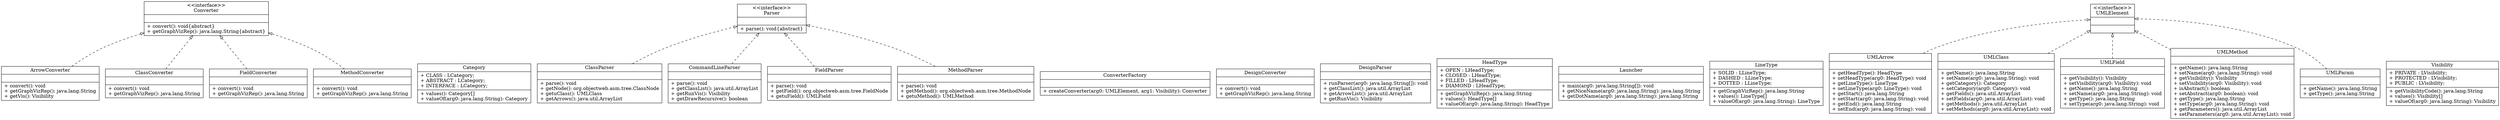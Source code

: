digraph ILoveThisProject{
rankdir=BT;
ArrowConverter [
 shape="record",
 label="{ArrowConverter | |+ convert(): void\l
+ getGraphVizRep(): java.lang.String\l
+ getVis(): Visibility\l
}" 
];
Category [
 shape="record",
 label="{Category | + CLASS : LCategory;\l+ ABSTRACT : LCategory;\l+ INTERFACE : LCategory;\l|+ values(): Category[]\l
+ valueOf(arg0: java.lang.String): Category\l
}" 
];
ClassConverter [
 shape="record",
 label="{ClassConverter | |+ convert(): void\l
+ getGraphVizRep(): java.lang.String\l
}" 
];
ClassParser [
 shape="record",
 label="{ClassParser | |+ parse(): void\l
+ getNode(): org.objectweb.asm.tree.ClassNode\l
+ getuClass(): UMLClass\l
+ getArrows(): java.util.ArrayList\l
}" 
];
CommandLineParser [
 shape="record",
 label="{CommandLineParser | |+ parse(): void\l
+ getClassList(): java.util.ArrayList\l
+ getRunVis(): Visibility\l
+ getDrawRecursive(): boolean\l
}" 
];
Converter [
 shape="record",
 label="{\<\<interface\>\>\n
Converter | |+ convert(): void\{abstract\}\l
+ getGraphVizRep(): java.lang.String\{abstract\}\l
}" 
];
ConverterFactory [
 shape="record",
 label="{ConverterFactory | |+ createConverter(arg0: UMLElement, arg1: Visibility): Converter\l
}" 
];
DesignConverter [
 shape="record",
 label="{DesignConverter | |+ convert(): void\l
+ getGraphVizRep(): java.lang.String\l
}" 
];
DesignParser [
 shape="record",
 label="{DesignParser | |+ runParser(arg0: java.lang.String[]): void\l
+ getClassList(): java.util.ArrayList\l
+ getArrowList(): java.util.ArrayList\l
+ getRunVis(): Visibility\l
}" 
];
FieldParser [
 shape="record",
 label="{FieldParser | |+ parse(): void\l
+ getField(): org.objectweb.asm.tree.FieldNode\l
+ getuField(): UMLField\l
}" 
];
HeadType [
 shape="record",
 label="{HeadType | + OPEN : LHeadType;\l+ CLOSED : LHeadType;\l+ FILLED : LHeadType;\l+ DIAMOND : LHeadType;\l|+ getGraphVizRep(): java.lang.String\l
+ values(): HeadType[]\l
+ valueOf(arg0: java.lang.String): HeadType\l
}" 
];
Launcher [
 shape="record",
 label="{Launcher | |+ main(arg0: java.lang.String[]): void\l
+ getNiceName(arg0: java.lang.String): java.lang.String\l
+ getDotName(arg0: java.lang.String): java.lang.String\l
}" 
];
LineType [
 shape="record",
 label="{LineType | + SOLID : LLineType;\l+ DASHED : LLineType;\l+ DOTTED : LLineType;\l|+ getGraphVizRep(): java.lang.String\l
+ values(): LineType[]\l
+ valueOf(arg0: java.lang.String): LineType\l
}" 
];
MethodParser [
 shape="record",
 label="{MethodParser | |+ parse(): void\l
+ getMethod(): org.objectweb.asm.tree.MethodNode\l
+ getuMethod(): UMLMethod\l
}" 
];
Parser [
 shape="record",
 label="{\<\<interface\>\>\n
Parser | |+ parse(): void\{abstract\}\l
}" 
];
UMLArrow [
 shape="record",
 label="{UMLArrow | |+ getHeadType(): HeadType\l
+ setHeadType(arg0: HeadType): void\l
+ getLineType(): LineType\l
+ setLineType(arg0: LineType): void\l
+ getStart(): java.lang.String\l
+ setStart(arg0: java.lang.String): void\l
+ getEnd(): java.lang.String\l
+ setEnd(arg0: java.lang.String): void\l
}" 
];
UMLClass [
 shape="record",
 label="{UMLClass | |+ getName(): java.lang.String\l
+ setName(arg0: java.lang.String): void\l
+ getCategory(): Category\l
+ setCategory(arg0: Category): void\l
+ getFields(): java.util.ArrayList\l
+ setFields(arg0: java.util.ArrayList): void\l
+ getMethods(): java.util.ArrayList\l
+ setMethods(arg0: java.util.ArrayList): void\l
}" 
];
UMLElement [
 shape="record",
 label="{\<\<interface\>\>\n
UMLElement | |}" 
];
UMLField [
 shape="record",
 label="{UMLField | |+ getVisibility(): Visibility\l
+ setVisibility(arg0: Visibility): void\l
+ getName(): java.lang.String\l
+ setName(arg0: java.lang.String): void\l
+ getType(): java.lang.String\l
+ setType(arg0: java.lang.String): void\l
}" 
];
UMLMethod [
 shape="record",
 label="{UMLMethod | |+ getName(): java.lang.String\l
+ setName(arg0: java.lang.String): void\l
+ getVisibility(): Visibility\l
+ setVisibility(arg0: Visibility): void\l
+ isAbstract(): boolean\l
+ setAbstract(arg0: boolean): void\l
+ getType(): java.lang.String\l
+ setType(arg0: java.lang.String): void\l
+ getParameters(): java.util.ArrayList\l
+ setParameters(arg0: java.util.ArrayList): void\l
}" 
];
UMLParam [
 shape="record",
 label="{UMLParam | |+ getName(): java.lang.String\l
+ getType(): java.lang.String\l
}" 
];
Visibility [
 shape="record",
 label="{Visibility | + PRIVATE : LVisibility;\l+ PROTECTED : LVisibility;\l+ PUBLIC : LVisibility;\l|+ getVisibilityCode(): java.lang.String\l
+ values(): Visibility[]\l
+ valueOf(arg0: java.lang.String): Visibility\l
}" 
];
FieldConverter [
 shape="record",
 label="{FieldConverter | |+ convert(): void\l
+ getGraphVizRep(): java.lang.String\l
}" 
];
MethodConverter [
 shape="record",
 label="{MethodConverter | |+ convert(): void\l
+ getGraphVizRep(): java.lang.String\l
}" 
];
ArrowConverter -> Converter [arrowhead="onormal", style="dashed"];

ClassConverter -> Converter [arrowhead="onormal", style="dashed"];

ClassParser -> Parser [arrowhead="onormal", style="dashed"];

CommandLineParser -> Parser [arrowhead="onormal", style="dashed"];

FieldParser -> Parser [arrowhead="onormal", style="dashed"];

MethodParser -> Parser [arrowhead="onormal", style="dashed"];

UMLArrow -> UMLElement [arrowhead="onormal", style="dashed"];

UMLClass -> UMLElement [arrowhead="onormal", style="dashed"];

UMLField -> UMLElement [arrowhead="onormal", style="dashed"];

UMLMethod -> UMLElement [arrowhead="onormal", style="dashed"];

UMLParam -> UMLElement [arrowhead="onormal", style="dashed"];

FieldConverter -> Converter [arrowhead="onormal", style="dashed"];

MethodConverter -> Converter [arrowhead="onormal", style="dashed"];

}